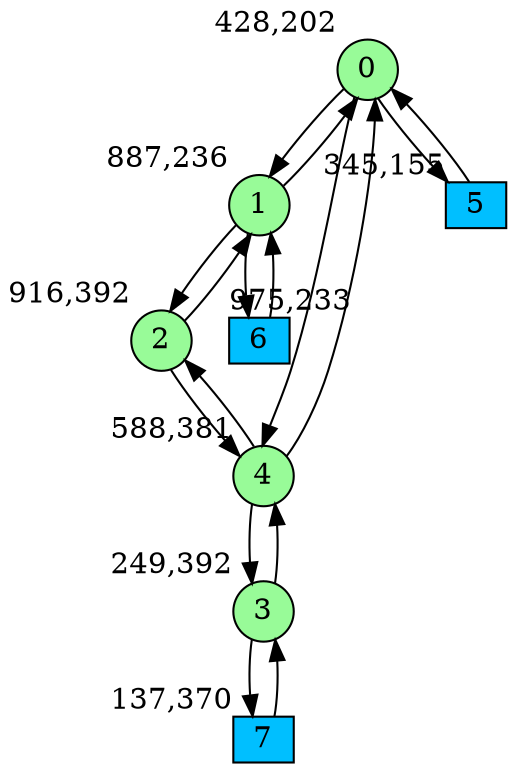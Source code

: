 digraph G {
graph [bgcolor=white]
node [shape=circle, style = filled, fillcolor=white,fixedsize=true, width=0.4, height=0.3 ]
0[xlabel="428,202", pos = "4.54688,2.96875!", fillcolor=palegreen ];
1[xlabel="887,236", pos = "11.7188,2.4375!", fillcolor=palegreen ];
2[xlabel="916,392", pos = "12.1719,0!", fillcolor=palegreen ];
3[xlabel="249,392", pos = "1.75,0!", fillcolor=palegreen ];
4[xlabel="588,381", pos = "7.04688,0.171875!", fillcolor=palegreen ];
5[xlabel="345,155", pos = "3.25,3.70313!", fillcolor=deepskyblue, shape=box ];
6[xlabel="975,233", pos = "13.0938,2.48438!", fillcolor=deepskyblue, shape=box ];
7[xlabel="137,370", pos = "0,0.34375!", fillcolor=deepskyblue, shape=box ];
0->1 ;
0->4 ;
0->5 ;
1->0 ;
1->2 ;
1->6 ;
2->1 ;
2->4 ;
3->4 ;
3->7 ;
4->0 ;
4->2 ;
4->3 ;
5->0 ;
6->1 ;
7->3 ;
}
